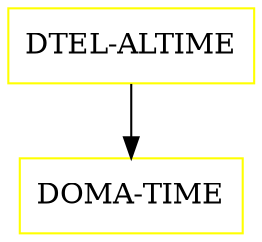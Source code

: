 digraph G {
  "DTEL-ALTIME" [shape=box,color=yellow];
  "DOMA-TIME" [shape=box,color=yellow,URL="./DOMA_TIME.html"];
  "DTEL-ALTIME" -> "DOMA-TIME";
}
